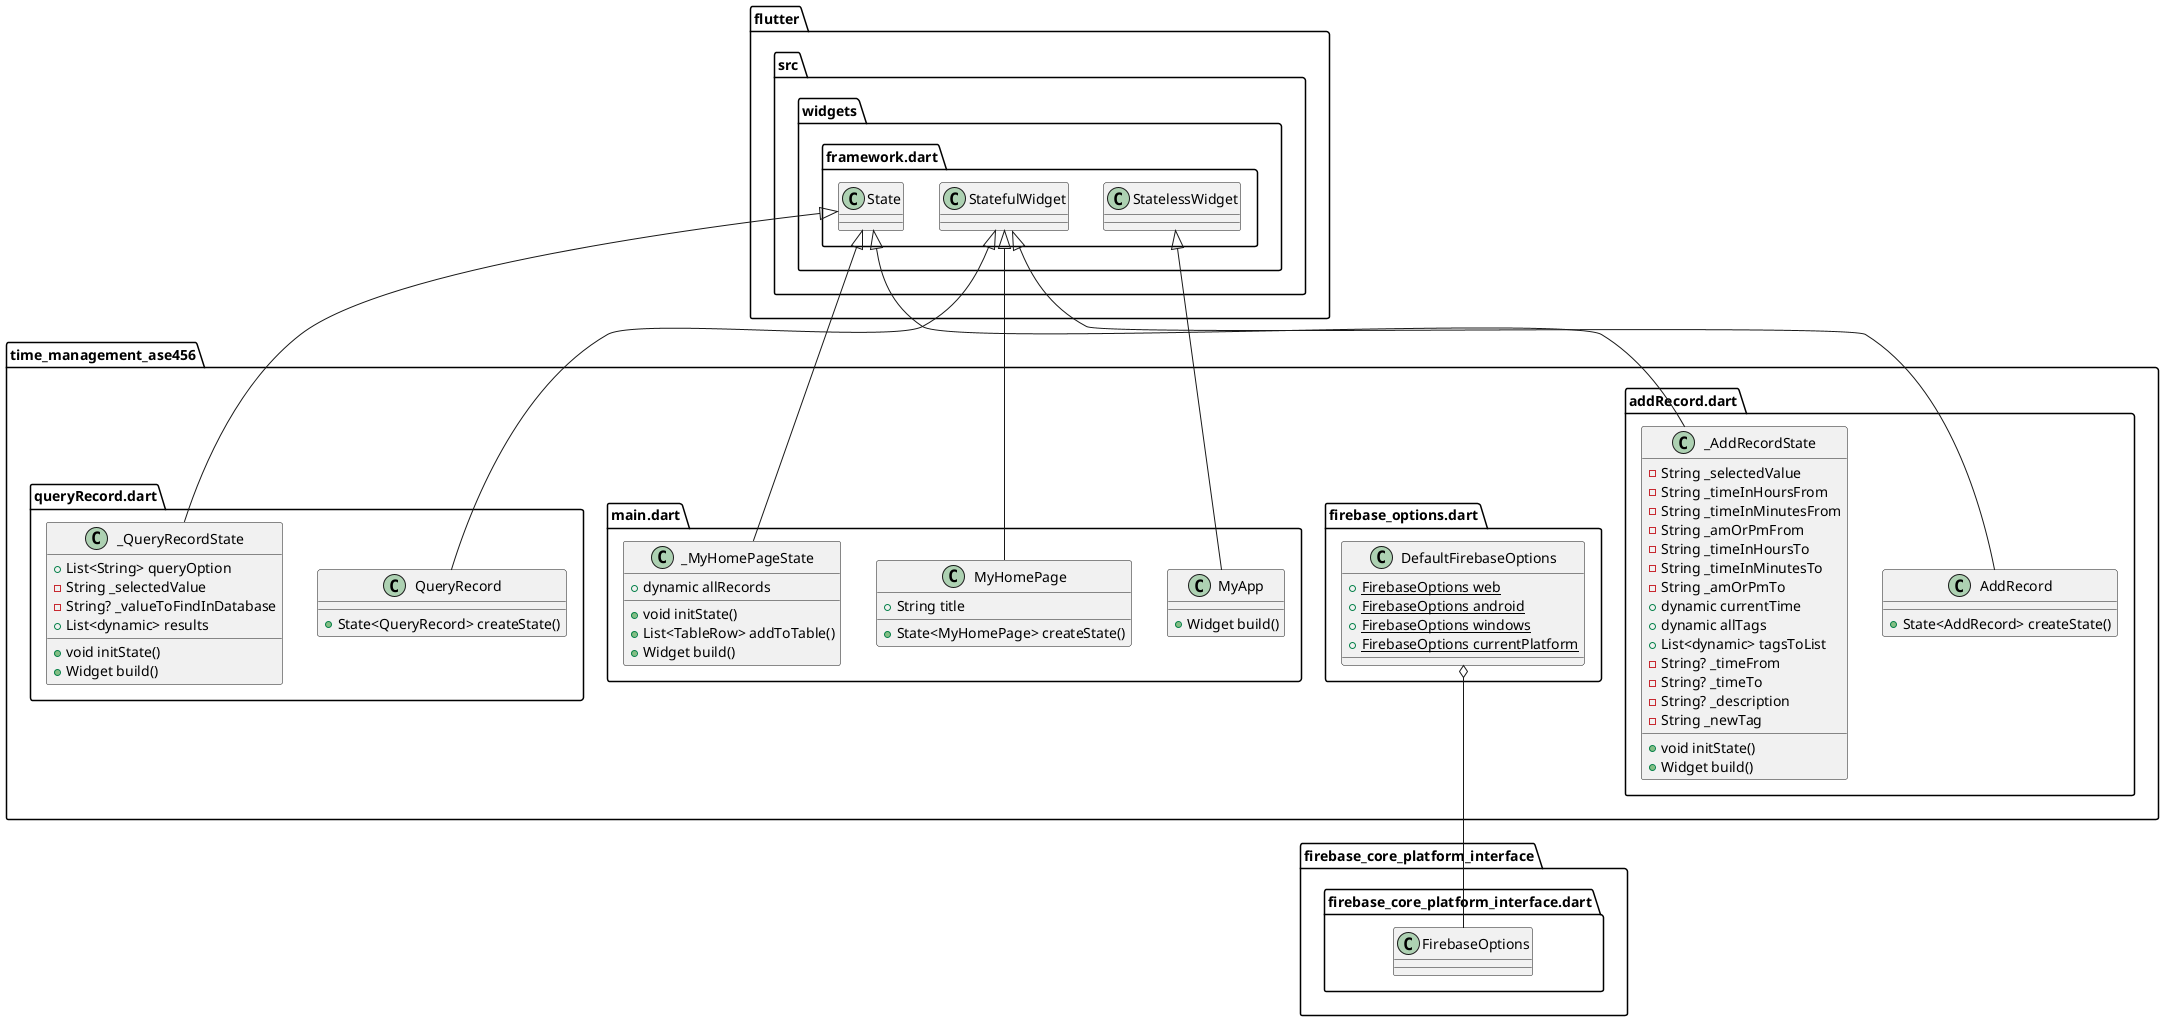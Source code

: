 @startuml
set namespaceSeparator ::

class "time_management_ase456::addRecord.dart::AddRecord" {
  +State<AddRecord> createState()
}

"flutter::src::widgets::framework.dart::StatefulWidget" <|-- "time_management_ase456::addRecord.dart::AddRecord"

class "time_management_ase456::addRecord.dart::_AddRecordState" {
  -String _selectedValue
  -String _timeInHoursFrom
  -String _timeInMinutesFrom
  -String _amOrPmFrom
  -String _timeInHoursTo
  -String _timeInMinutesTo
  -String _amOrPmTo
  +dynamic currentTime
  +dynamic allTags
  +List<dynamic> tagsToList
  -String? _timeFrom
  -String? _timeTo
  -String? _description
  -String _newTag
  +void initState()
  +Widget build()
}

"flutter::src::widgets::framework.dart::State" <|-- "time_management_ase456::addRecord.dart::_AddRecordState"

class "time_management_ase456::firebase_options.dart::DefaultFirebaseOptions" {
  {static} +FirebaseOptions web
  {static} +FirebaseOptions android
  {static} +FirebaseOptions windows
  {static} +FirebaseOptions currentPlatform
}

"time_management_ase456::firebase_options.dart::DefaultFirebaseOptions" o-- "firebase_core_platform_interface::firebase_core_platform_interface.dart::FirebaseOptions"

class "time_management_ase456::main.dart::MyApp" {
  +Widget build()
}

"flutter::src::widgets::framework.dart::StatelessWidget" <|-- "time_management_ase456::main.dart::MyApp"

class "time_management_ase456::main.dart::MyHomePage" {
  +String title
  +State<MyHomePage> createState()
}

"flutter::src::widgets::framework.dart::StatefulWidget" <|-- "time_management_ase456::main.dart::MyHomePage"

class "time_management_ase456::main.dart::_MyHomePageState" {
  +dynamic allRecords
  +void initState()
  +List<TableRow> addToTable()
  +Widget build()
}

"flutter::src::widgets::framework.dart::State" <|-- "time_management_ase456::main.dart::_MyHomePageState"

class "time_management_ase456::queryRecord.dart::QueryRecord" {
  +State<QueryRecord> createState()
}

"flutter::src::widgets::framework.dart::StatefulWidget" <|-- "time_management_ase456::queryRecord.dart::QueryRecord"

class "time_management_ase456::queryRecord.dart::_QueryRecordState" {
  +List<String> queryOption
  -String _selectedValue
  -String? _valueToFindInDatabase
  +List<dynamic> results
  +void initState()
  +Widget build()
}

"flutter::src::widgets::framework.dart::State" <|-- "time_management_ase456::queryRecord.dart::_QueryRecordState"


@enduml
